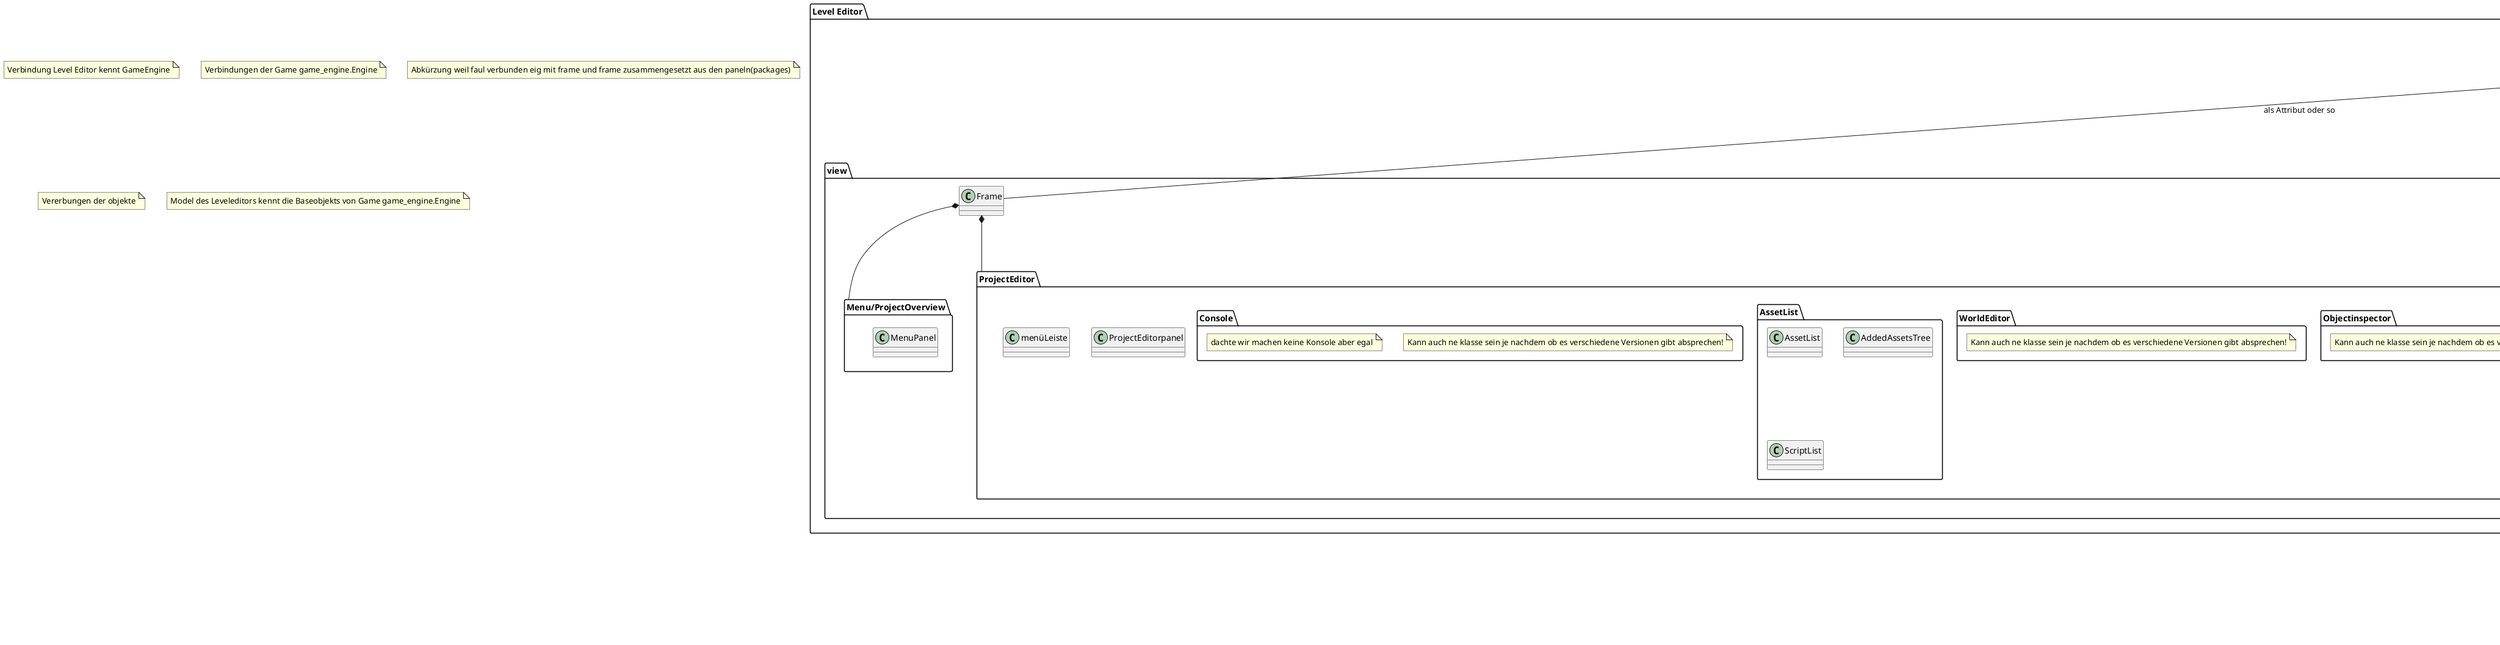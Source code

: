 @startuml
top to bottom direction

package "Game game_engine.Engine" as GE{
       package "model" as GEM{
            abstract "GameObject" as GEMGO{
                -visible : Boolean
                -tangible : Boolean
                -hitbox : Dimension
                -size : Dimension
                -graphics : noClue
                -coordinates

            }

            class "Mapobject" as GEMMO{
                -Moving : Boolean
                -Movable : Boolean
            }
            note "Unterschied das eine selbst bewegend das andere durch spieler" as note8


            class "MapObjectLightEmitting" as GEMOLE{
                -Colour : awt.colour
            }

            class "Checkpoint" as GEMCP{

            }


            class "Entitiy" as GEME {

            }

            class "Player" as GEMP {

            }

            class "Enemy" as GEMEN {

            }

            class "Projectile" as GEMPR {

            }




       }

       package "view" as GEV{
            note "not sure what to put here" as note6

            class "Frame" as GEVF

            package "Menu" as GEVM {

            }

            package "Canvas" as GEVC{

            }
       }

       package "controller" as GEC{

            class "GameLoop" as GECGL{

            }

            package "active components" {


                class "GameObjectManager" as GECGOM{

                }

                class "GameEventListener" as GECGEL{

                }

                class "GameEventManager" as GECGEM{

                }

                class "FiledEditor" as GECFE{

                }

                class "Renderermanager" as GECRM{

                }
            }

            package "passive components"{
                package "MathEngine" as GECME{
                    class Point{

                    }

                    class Vector{


                    }

                    class Matrix{


                    }
                }

                package "Physics game_engine.Engine" as GECPE{
                    class Velocity{

                    }

                    class Movement{


                    }
                }

            }
       }
}





package "Level Editor" as LE{
    package "model" as LEM{
        note "weiß nicht wie darzustellen und was rein" as note7


    }

    package "view" as LEV{
        class "Frame" as LEVF{

        }

        package "Menu/ProjectOverview" as LEVM{
            class "MenuPanel"{

            }
        }

        package "ProjectEditor" as LEVPE{
            class "ProjectEditorpanel"{

            }


            package "Objectinspector" as LEVPEOI{
                note "Kann auch ne klasse sein je nachdem ob es verschiedene Versionen gibt absprechen!" as note1

            }

            package "WorldEditor" as LEVPEWE{
                note "Kann auch ne klasse sein je nachdem ob es verschiedene Versionen gibt absprechen!" as note2
            }

            package "AssetList" as LEVPEAL{
                class "AssetList"

                class "AddedAssetsTree"

                class "ScriptList"
            }

            class "menüLeiste" as LEVML{

            }

            package "Console" as LEVC{
                note "Kann auch ne klasse sein je nachdem ob es verschiedene Versionen gibt absprechen!" as note3
                note "dachte wir machen keine Konsole aber egal" as note4
            }


        }

    }

    package "controller" as LEC{
        class "Main" as LECM{

        }

    }
}

Note "Verbindung Level Editor kennt GameEngine" as Note10
LECM -- GE

Note "Verbindungen der Game game_engine.Engine" as Note12
GECGL -- GECGOM
GECGL -- GECGEL
GECGL -- GECGEM
GECGL -- GECFE
GECGL -- GECRM

GECGL -- GECPE
GECGL -- GECME

Note "Abkürzung weil faul verbunden eig mit frame und frame zusammengesetzt aus den paneln(packages)" as Note13
GECGL -- GEV


GECGL -- GEMGO : "als Attributarray in der Loop wahrscheinlich"

Note "Vererbungen der objekte" as Note9
GEMGO <|-- GEMMO
GEMMO <|-- GEMCP
GEMGO <|-- GEME
GEMMO <|-- GEMOLE
GEME <|-- GEMP
GEME <|-- GEMEN
GEME <|-- GEMPR

Note "Model des Leveleditors kennt die Baseobjekts von Game game_engine.Engine" as Note11
note7 --|> GEM

LECM -- LEVF : "als Attribut oder so"

LECM -- LEM


LEVF *-- LEVM
LEVF *-- LEVPE
@enduml